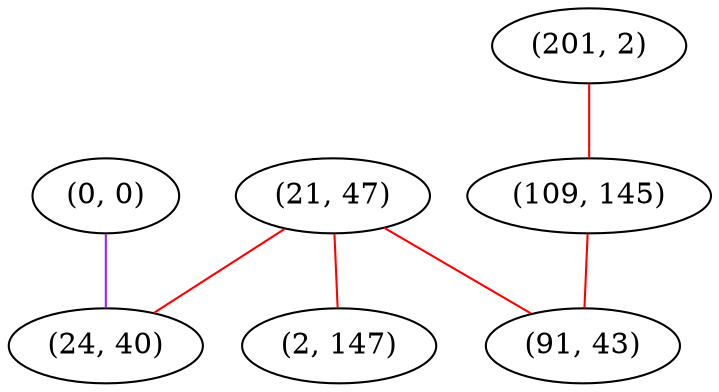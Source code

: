 graph "" {
"(21, 47)";
"(2, 147)";
"(201, 2)";
"(0, 0)";
"(109, 145)";
"(24, 40)";
"(91, 43)";
"(21, 47)" -- "(24, 40)"  [color=red, key=0, weight=1];
"(21, 47)" -- "(2, 147)"  [color=red, key=0, weight=1];
"(21, 47)" -- "(91, 43)"  [color=red, key=0, weight=1];
"(201, 2)" -- "(109, 145)"  [color=red, key=0, weight=1];
"(0, 0)" -- "(24, 40)"  [color=purple, key=0, weight=4];
"(109, 145)" -- "(91, 43)"  [color=red, key=0, weight=1];
}
